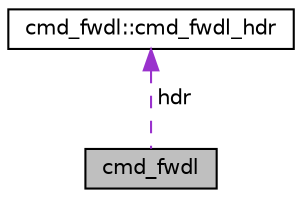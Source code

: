 digraph "cmd_fwdl"
{
 // LATEX_PDF_SIZE
  edge [fontname="Helvetica",fontsize="10",labelfontname="Helvetica",labelfontsize="10"];
  node [fontname="Helvetica",fontsize="10",shape=record];
  Node1 [label="cmd_fwdl",height=0.2,width=0.4,color="black", fillcolor="grey75", style="filled", fontcolor="black",tooltip=" "];
  Node2 -> Node1 [dir="back",color="darkorchid3",fontsize="10",style="dashed",label=" hdr" ,fontname="Helvetica"];
  Node2 [label="cmd_fwdl::cmd_fwdl_hdr",height=0.2,width=0.4,color="black", fillcolor="white", style="filled",URL="$structcmd__fwdl_1_1cmd__fwdl__hdr.html",tooltip=" "];
}
